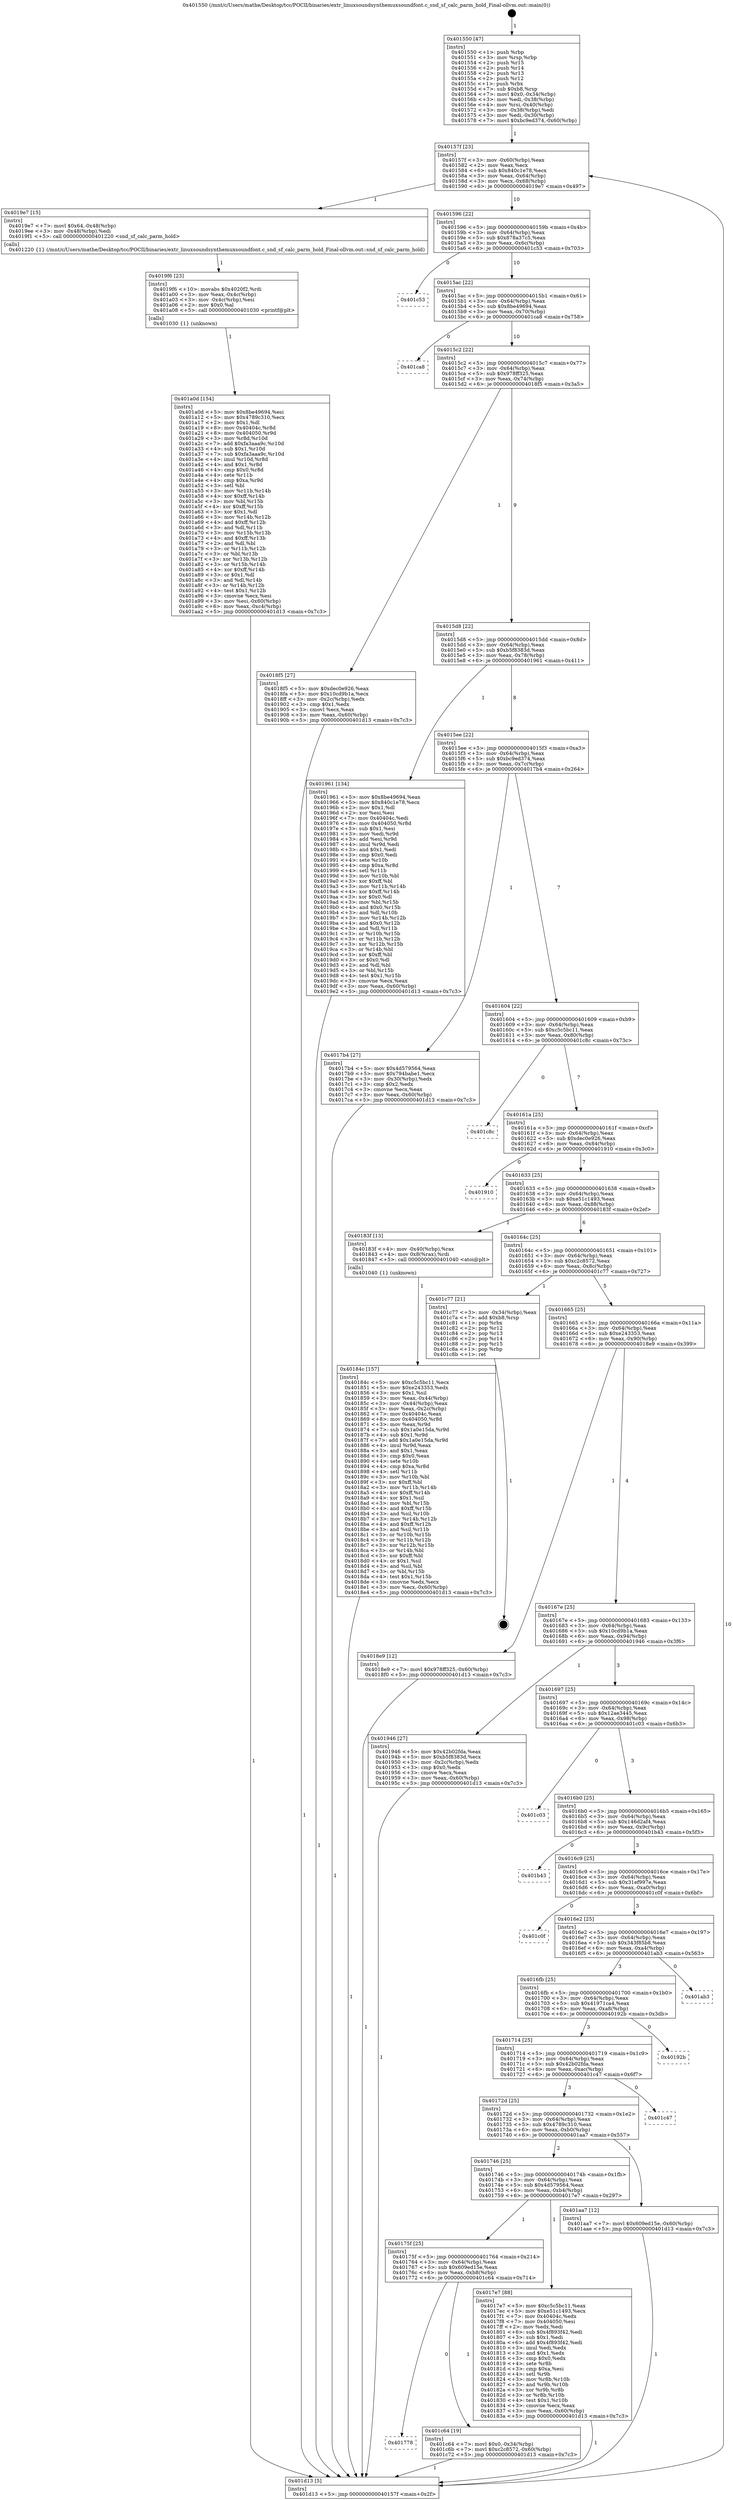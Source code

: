digraph "0x401550" {
  label = "0x401550 (/mnt/c/Users/mathe/Desktop/tcc/POCII/binaries/extr_linuxsoundsynthemuxsoundfont.c_snd_sf_calc_parm_hold_Final-ollvm.out::main(0))"
  labelloc = "t"
  node[shape=record]

  Entry [label="",width=0.3,height=0.3,shape=circle,fillcolor=black,style=filled]
  "0x40157f" [label="{
     0x40157f [23]\l
     | [instrs]\l
     &nbsp;&nbsp;0x40157f \<+3\>: mov -0x60(%rbp),%eax\l
     &nbsp;&nbsp;0x401582 \<+2\>: mov %eax,%ecx\l
     &nbsp;&nbsp;0x401584 \<+6\>: sub $0x840c1e78,%ecx\l
     &nbsp;&nbsp;0x40158a \<+3\>: mov %eax,-0x64(%rbp)\l
     &nbsp;&nbsp;0x40158d \<+3\>: mov %ecx,-0x68(%rbp)\l
     &nbsp;&nbsp;0x401590 \<+6\>: je 00000000004019e7 \<main+0x497\>\l
  }"]
  "0x4019e7" [label="{
     0x4019e7 [15]\l
     | [instrs]\l
     &nbsp;&nbsp;0x4019e7 \<+7\>: movl $0x64,-0x48(%rbp)\l
     &nbsp;&nbsp;0x4019ee \<+3\>: mov -0x48(%rbp),%edi\l
     &nbsp;&nbsp;0x4019f1 \<+5\>: call 0000000000401220 \<snd_sf_calc_parm_hold\>\l
     | [calls]\l
     &nbsp;&nbsp;0x401220 \{1\} (/mnt/c/Users/mathe/Desktop/tcc/POCII/binaries/extr_linuxsoundsynthemuxsoundfont.c_snd_sf_calc_parm_hold_Final-ollvm.out::snd_sf_calc_parm_hold)\l
  }"]
  "0x401596" [label="{
     0x401596 [22]\l
     | [instrs]\l
     &nbsp;&nbsp;0x401596 \<+5\>: jmp 000000000040159b \<main+0x4b\>\l
     &nbsp;&nbsp;0x40159b \<+3\>: mov -0x64(%rbp),%eax\l
     &nbsp;&nbsp;0x40159e \<+5\>: sub $0x878a37c5,%eax\l
     &nbsp;&nbsp;0x4015a3 \<+3\>: mov %eax,-0x6c(%rbp)\l
     &nbsp;&nbsp;0x4015a6 \<+6\>: je 0000000000401c53 \<main+0x703\>\l
  }"]
  Exit [label="",width=0.3,height=0.3,shape=circle,fillcolor=black,style=filled,peripheries=2]
  "0x401c53" [label="{
     0x401c53\l
  }", style=dashed]
  "0x4015ac" [label="{
     0x4015ac [22]\l
     | [instrs]\l
     &nbsp;&nbsp;0x4015ac \<+5\>: jmp 00000000004015b1 \<main+0x61\>\l
     &nbsp;&nbsp;0x4015b1 \<+3\>: mov -0x64(%rbp),%eax\l
     &nbsp;&nbsp;0x4015b4 \<+5\>: sub $0x8be49694,%eax\l
     &nbsp;&nbsp;0x4015b9 \<+3\>: mov %eax,-0x70(%rbp)\l
     &nbsp;&nbsp;0x4015bc \<+6\>: je 0000000000401ca8 \<main+0x758\>\l
  }"]
  "0x401778" [label="{
     0x401778\l
  }", style=dashed]
  "0x401ca8" [label="{
     0x401ca8\l
  }", style=dashed]
  "0x4015c2" [label="{
     0x4015c2 [22]\l
     | [instrs]\l
     &nbsp;&nbsp;0x4015c2 \<+5\>: jmp 00000000004015c7 \<main+0x77\>\l
     &nbsp;&nbsp;0x4015c7 \<+3\>: mov -0x64(%rbp),%eax\l
     &nbsp;&nbsp;0x4015ca \<+5\>: sub $0x978ff325,%eax\l
     &nbsp;&nbsp;0x4015cf \<+3\>: mov %eax,-0x74(%rbp)\l
     &nbsp;&nbsp;0x4015d2 \<+6\>: je 00000000004018f5 \<main+0x3a5\>\l
  }"]
  "0x401c64" [label="{
     0x401c64 [19]\l
     | [instrs]\l
     &nbsp;&nbsp;0x401c64 \<+7\>: movl $0x0,-0x34(%rbp)\l
     &nbsp;&nbsp;0x401c6b \<+7\>: movl $0xc2c8572,-0x60(%rbp)\l
     &nbsp;&nbsp;0x401c72 \<+5\>: jmp 0000000000401d13 \<main+0x7c3\>\l
  }"]
  "0x4018f5" [label="{
     0x4018f5 [27]\l
     | [instrs]\l
     &nbsp;&nbsp;0x4018f5 \<+5\>: mov $0xdec0e926,%eax\l
     &nbsp;&nbsp;0x4018fa \<+5\>: mov $0x10cd9b1a,%ecx\l
     &nbsp;&nbsp;0x4018ff \<+3\>: mov -0x2c(%rbp),%edx\l
     &nbsp;&nbsp;0x401902 \<+3\>: cmp $0x1,%edx\l
     &nbsp;&nbsp;0x401905 \<+3\>: cmovl %ecx,%eax\l
     &nbsp;&nbsp;0x401908 \<+3\>: mov %eax,-0x60(%rbp)\l
     &nbsp;&nbsp;0x40190b \<+5\>: jmp 0000000000401d13 \<main+0x7c3\>\l
  }"]
  "0x4015d8" [label="{
     0x4015d8 [22]\l
     | [instrs]\l
     &nbsp;&nbsp;0x4015d8 \<+5\>: jmp 00000000004015dd \<main+0x8d\>\l
     &nbsp;&nbsp;0x4015dd \<+3\>: mov -0x64(%rbp),%eax\l
     &nbsp;&nbsp;0x4015e0 \<+5\>: sub $0xb5f8383d,%eax\l
     &nbsp;&nbsp;0x4015e5 \<+3\>: mov %eax,-0x78(%rbp)\l
     &nbsp;&nbsp;0x4015e8 \<+6\>: je 0000000000401961 \<main+0x411\>\l
  }"]
  "0x401a0d" [label="{
     0x401a0d [154]\l
     | [instrs]\l
     &nbsp;&nbsp;0x401a0d \<+5\>: mov $0x8be49694,%esi\l
     &nbsp;&nbsp;0x401a12 \<+5\>: mov $0x4789c310,%ecx\l
     &nbsp;&nbsp;0x401a17 \<+2\>: mov $0x1,%dl\l
     &nbsp;&nbsp;0x401a19 \<+8\>: mov 0x40404c,%r8d\l
     &nbsp;&nbsp;0x401a21 \<+8\>: mov 0x404050,%r9d\l
     &nbsp;&nbsp;0x401a29 \<+3\>: mov %r8d,%r10d\l
     &nbsp;&nbsp;0x401a2c \<+7\>: add $0xfa3aaa9c,%r10d\l
     &nbsp;&nbsp;0x401a33 \<+4\>: sub $0x1,%r10d\l
     &nbsp;&nbsp;0x401a37 \<+7\>: sub $0xfa3aaa9c,%r10d\l
     &nbsp;&nbsp;0x401a3e \<+4\>: imul %r10d,%r8d\l
     &nbsp;&nbsp;0x401a42 \<+4\>: and $0x1,%r8d\l
     &nbsp;&nbsp;0x401a46 \<+4\>: cmp $0x0,%r8d\l
     &nbsp;&nbsp;0x401a4a \<+4\>: sete %r11b\l
     &nbsp;&nbsp;0x401a4e \<+4\>: cmp $0xa,%r9d\l
     &nbsp;&nbsp;0x401a52 \<+3\>: setl %bl\l
     &nbsp;&nbsp;0x401a55 \<+3\>: mov %r11b,%r14b\l
     &nbsp;&nbsp;0x401a58 \<+4\>: xor $0xff,%r14b\l
     &nbsp;&nbsp;0x401a5c \<+3\>: mov %bl,%r15b\l
     &nbsp;&nbsp;0x401a5f \<+4\>: xor $0xff,%r15b\l
     &nbsp;&nbsp;0x401a63 \<+3\>: xor $0x1,%dl\l
     &nbsp;&nbsp;0x401a66 \<+3\>: mov %r14b,%r12b\l
     &nbsp;&nbsp;0x401a69 \<+4\>: and $0xff,%r12b\l
     &nbsp;&nbsp;0x401a6d \<+3\>: and %dl,%r11b\l
     &nbsp;&nbsp;0x401a70 \<+3\>: mov %r15b,%r13b\l
     &nbsp;&nbsp;0x401a73 \<+4\>: and $0xff,%r13b\l
     &nbsp;&nbsp;0x401a77 \<+2\>: and %dl,%bl\l
     &nbsp;&nbsp;0x401a79 \<+3\>: or %r11b,%r12b\l
     &nbsp;&nbsp;0x401a7c \<+3\>: or %bl,%r13b\l
     &nbsp;&nbsp;0x401a7f \<+3\>: xor %r13b,%r12b\l
     &nbsp;&nbsp;0x401a82 \<+3\>: or %r15b,%r14b\l
     &nbsp;&nbsp;0x401a85 \<+4\>: xor $0xff,%r14b\l
     &nbsp;&nbsp;0x401a89 \<+3\>: or $0x1,%dl\l
     &nbsp;&nbsp;0x401a8c \<+3\>: and %dl,%r14b\l
     &nbsp;&nbsp;0x401a8f \<+3\>: or %r14b,%r12b\l
     &nbsp;&nbsp;0x401a92 \<+4\>: test $0x1,%r12b\l
     &nbsp;&nbsp;0x401a96 \<+3\>: cmovne %ecx,%esi\l
     &nbsp;&nbsp;0x401a99 \<+3\>: mov %esi,-0x60(%rbp)\l
     &nbsp;&nbsp;0x401a9c \<+6\>: mov %eax,-0xc4(%rbp)\l
     &nbsp;&nbsp;0x401aa2 \<+5\>: jmp 0000000000401d13 \<main+0x7c3\>\l
  }"]
  "0x401961" [label="{
     0x401961 [134]\l
     | [instrs]\l
     &nbsp;&nbsp;0x401961 \<+5\>: mov $0x8be49694,%eax\l
     &nbsp;&nbsp;0x401966 \<+5\>: mov $0x840c1e78,%ecx\l
     &nbsp;&nbsp;0x40196b \<+2\>: mov $0x1,%dl\l
     &nbsp;&nbsp;0x40196d \<+2\>: xor %esi,%esi\l
     &nbsp;&nbsp;0x40196f \<+7\>: mov 0x40404c,%edi\l
     &nbsp;&nbsp;0x401976 \<+8\>: mov 0x404050,%r8d\l
     &nbsp;&nbsp;0x40197e \<+3\>: sub $0x1,%esi\l
     &nbsp;&nbsp;0x401981 \<+3\>: mov %edi,%r9d\l
     &nbsp;&nbsp;0x401984 \<+3\>: add %esi,%r9d\l
     &nbsp;&nbsp;0x401987 \<+4\>: imul %r9d,%edi\l
     &nbsp;&nbsp;0x40198b \<+3\>: and $0x1,%edi\l
     &nbsp;&nbsp;0x40198e \<+3\>: cmp $0x0,%edi\l
     &nbsp;&nbsp;0x401991 \<+4\>: sete %r10b\l
     &nbsp;&nbsp;0x401995 \<+4\>: cmp $0xa,%r8d\l
     &nbsp;&nbsp;0x401999 \<+4\>: setl %r11b\l
     &nbsp;&nbsp;0x40199d \<+3\>: mov %r10b,%bl\l
     &nbsp;&nbsp;0x4019a0 \<+3\>: xor $0xff,%bl\l
     &nbsp;&nbsp;0x4019a3 \<+3\>: mov %r11b,%r14b\l
     &nbsp;&nbsp;0x4019a6 \<+4\>: xor $0xff,%r14b\l
     &nbsp;&nbsp;0x4019aa \<+3\>: xor $0x0,%dl\l
     &nbsp;&nbsp;0x4019ad \<+3\>: mov %bl,%r15b\l
     &nbsp;&nbsp;0x4019b0 \<+4\>: and $0x0,%r15b\l
     &nbsp;&nbsp;0x4019b4 \<+3\>: and %dl,%r10b\l
     &nbsp;&nbsp;0x4019b7 \<+3\>: mov %r14b,%r12b\l
     &nbsp;&nbsp;0x4019ba \<+4\>: and $0x0,%r12b\l
     &nbsp;&nbsp;0x4019be \<+3\>: and %dl,%r11b\l
     &nbsp;&nbsp;0x4019c1 \<+3\>: or %r10b,%r15b\l
     &nbsp;&nbsp;0x4019c4 \<+3\>: or %r11b,%r12b\l
     &nbsp;&nbsp;0x4019c7 \<+3\>: xor %r12b,%r15b\l
     &nbsp;&nbsp;0x4019ca \<+3\>: or %r14b,%bl\l
     &nbsp;&nbsp;0x4019cd \<+3\>: xor $0xff,%bl\l
     &nbsp;&nbsp;0x4019d0 \<+3\>: or $0x0,%dl\l
     &nbsp;&nbsp;0x4019d3 \<+2\>: and %dl,%bl\l
     &nbsp;&nbsp;0x4019d5 \<+3\>: or %bl,%r15b\l
     &nbsp;&nbsp;0x4019d8 \<+4\>: test $0x1,%r15b\l
     &nbsp;&nbsp;0x4019dc \<+3\>: cmovne %ecx,%eax\l
     &nbsp;&nbsp;0x4019df \<+3\>: mov %eax,-0x60(%rbp)\l
     &nbsp;&nbsp;0x4019e2 \<+5\>: jmp 0000000000401d13 \<main+0x7c3\>\l
  }"]
  "0x4015ee" [label="{
     0x4015ee [22]\l
     | [instrs]\l
     &nbsp;&nbsp;0x4015ee \<+5\>: jmp 00000000004015f3 \<main+0xa3\>\l
     &nbsp;&nbsp;0x4015f3 \<+3\>: mov -0x64(%rbp),%eax\l
     &nbsp;&nbsp;0x4015f6 \<+5\>: sub $0xbc9ed374,%eax\l
     &nbsp;&nbsp;0x4015fb \<+3\>: mov %eax,-0x7c(%rbp)\l
     &nbsp;&nbsp;0x4015fe \<+6\>: je 00000000004017b4 \<main+0x264\>\l
  }"]
  "0x4019f6" [label="{
     0x4019f6 [23]\l
     | [instrs]\l
     &nbsp;&nbsp;0x4019f6 \<+10\>: movabs $0x4020f2,%rdi\l
     &nbsp;&nbsp;0x401a00 \<+3\>: mov %eax,-0x4c(%rbp)\l
     &nbsp;&nbsp;0x401a03 \<+3\>: mov -0x4c(%rbp),%esi\l
     &nbsp;&nbsp;0x401a06 \<+2\>: mov $0x0,%al\l
     &nbsp;&nbsp;0x401a08 \<+5\>: call 0000000000401030 \<printf@plt\>\l
     | [calls]\l
     &nbsp;&nbsp;0x401030 \{1\} (unknown)\l
  }"]
  "0x4017b4" [label="{
     0x4017b4 [27]\l
     | [instrs]\l
     &nbsp;&nbsp;0x4017b4 \<+5\>: mov $0x4d579564,%eax\l
     &nbsp;&nbsp;0x4017b9 \<+5\>: mov $0x794babe1,%ecx\l
     &nbsp;&nbsp;0x4017be \<+3\>: mov -0x30(%rbp),%edx\l
     &nbsp;&nbsp;0x4017c1 \<+3\>: cmp $0x2,%edx\l
     &nbsp;&nbsp;0x4017c4 \<+3\>: cmovne %ecx,%eax\l
     &nbsp;&nbsp;0x4017c7 \<+3\>: mov %eax,-0x60(%rbp)\l
     &nbsp;&nbsp;0x4017ca \<+5\>: jmp 0000000000401d13 \<main+0x7c3\>\l
  }"]
  "0x401604" [label="{
     0x401604 [22]\l
     | [instrs]\l
     &nbsp;&nbsp;0x401604 \<+5\>: jmp 0000000000401609 \<main+0xb9\>\l
     &nbsp;&nbsp;0x401609 \<+3\>: mov -0x64(%rbp),%eax\l
     &nbsp;&nbsp;0x40160c \<+5\>: sub $0xc5c5bc11,%eax\l
     &nbsp;&nbsp;0x401611 \<+3\>: mov %eax,-0x80(%rbp)\l
     &nbsp;&nbsp;0x401614 \<+6\>: je 0000000000401c8c \<main+0x73c\>\l
  }"]
  "0x401d13" [label="{
     0x401d13 [5]\l
     | [instrs]\l
     &nbsp;&nbsp;0x401d13 \<+5\>: jmp 000000000040157f \<main+0x2f\>\l
  }"]
  "0x401550" [label="{
     0x401550 [47]\l
     | [instrs]\l
     &nbsp;&nbsp;0x401550 \<+1\>: push %rbp\l
     &nbsp;&nbsp;0x401551 \<+3\>: mov %rsp,%rbp\l
     &nbsp;&nbsp;0x401554 \<+2\>: push %r15\l
     &nbsp;&nbsp;0x401556 \<+2\>: push %r14\l
     &nbsp;&nbsp;0x401558 \<+2\>: push %r13\l
     &nbsp;&nbsp;0x40155a \<+2\>: push %r12\l
     &nbsp;&nbsp;0x40155c \<+1\>: push %rbx\l
     &nbsp;&nbsp;0x40155d \<+7\>: sub $0xb8,%rsp\l
     &nbsp;&nbsp;0x401564 \<+7\>: movl $0x0,-0x34(%rbp)\l
     &nbsp;&nbsp;0x40156b \<+3\>: mov %edi,-0x38(%rbp)\l
     &nbsp;&nbsp;0x40156e \<+4\>: mov %rsi,-0x40(%rbp)\l
     &nbsp;&nbsp;0x401572 \<+3\>: mov -0x38(%rbp),%edi\l
     &nbsp;&nbsp;0x401575 \<+3\>: mov %edi,-0x30(%rbp)\l
     &nbsp;&nbsp;0x401578 \<+7\>: movl $0xbc9ed374,-0x60(%rbp)\l
  }"]
  "0x40184c" [label="{
     0x40184c [157]\l
     | [instrs]\l
     &nbsp;&nbsp;0x40184c \<+5\>: mov $0xc5c5bc11,%ecx\l
     &nbsp;&nbsp;0x401851 \<+5\>: mov $0xe243353,%edx\l
     &nbsp;&nbsp;0x401856 \<+3\>: mov $0x1,%sil\l
     &nbsp;&nbsp;0x401859 \<+3\>: mov %eax,-0x44(%rbp)\l
     &nbsp;&nbsp;0x40185c \<+3\>: mov -0x44(%rbp),%eax\l
     &nbsp;&nbsp;0x40185f \<+3\>: mov %eax,-0x2c(%rbp)\l
     &nbsp;&nbsp;0x401862 \<+7\>: mov 0x40404c,%eax\l
     &nbsp;&nbsp;0x401869 \<+8\>: mov 0x404050,%r8d\l
     &nbsp;&nbsp;0x401871 \<+3\>: mov %eax,%r9d\l
     &nbsp;&nbsp;0x401874 \<+7\>: sub $0x1a0e15da,%r9d\l
     &nbsp;&nbsp;0x40187b \<+4\>: sub $0x1,%r9d\l
     &nbsp;&nbsp;0x40187f \<+7\>: add $0x1a0e15da,%r9d\l
     &nbsp;&nbsp;0x401886 \<+4\>: imul %r9d,%eax\l
     &nbsp;&nbsp;0x40188a \<+3\>: and $0x1,%eax\l
     &nbsp;&nbsp;0x40188d \<+3\>: cmp $0x0,%eax\l
     &nbsp;&nbsp;0x401890 \<+4\>: sete %r10b\l
     &nbsp;&nbsp;0x401894 \<+4\>: cmp $0xa,%r8d\l
     &nbsp;&nbsp;0x401898 \<+4\>: setl %r11b\l
     &nbsp;&nbsp;0x40189c \<+3\>: mov %r10b,%bl\l
     &nbsp;&nbsp;0x40189f \<+3\>: xor $0xff,%bl\l
     &nbsp;&nbsp;0x4018a2 \<+3\>: mov %r11b,%r14b\l
     &nbsp;&nbsp;0x4018a5 \<+4\>: xor $0xff,%r14b\l
     &nbsp;&nbsp;0x4018a9 \<+4\>: xor $0x1,%sil\l
     &nbsp;&nbsp;0x4018ad \<+3\>: mov %bl,%r15b\l
     &nbsp;&nbsp;0x4018b0 \<+4\>: and $0xff,%r15b\l
     &nbsp;&nbsp;0x4018b4 \<+3\>: and %sil,%r10b\l
     &nbsp;&nbsp;0x4018b7 \<+3\>: mov %r14b,%r12b\l
     &nbsp;&nbsp;0x4018ba \<+4\>: and $0xff,%r12b\l
     &nbsp;&nbsp;0x4018be \<+3\>: and %sil,%r11b\l
     &nbsp;&nbsp;0x4018c1 \<+3\>: or %r10b,%r15b\l
     &nbsp;&nbsp;0x4018c4 \<+3\>: or %r11b,%r12b\l
     &nbsp;&nbsp;0x4018c7 \<+3\>: xor %r12b,%r15b\l
     &nbsp;&nbsp;0x4018ca \<+3\>: or %r14b,%bl\l
     &nbsp;&nbsp;0x4018cd \<+3\>: xor $0xff,%bl\l
     &nbsp;&nbsp;0x4018d0 \<+4\>: or $0x1,%sil\l
     &nbsp;&nbsp;0x4018d4 \<+3\>: and %sil,%bl\l
     &nbsp;&nbsp;0x4018d7 \<+3\>: or %bl,%r15b\l
     &nbsp;&nbsp;0x4018da \<+4\>: test $0x1,%r15b\l
     &nbsp;&nbsp;0x4018de \<+3\>: cmovne %edx,%ecx\l
     &nbsp;&nbsp;0x4018e1 \<+3\>: mov %ecx,-0x60(%rbp)\l
     &nbsp;&nbsp;0x4018e4 \<+5\>: jmp 0000000000401d13 \<main+0x7c3\>\l
  }"]
  "0x401c8c" [label="{
     0x401c8c\l
  }", style=dashed]
  "0x40161a" [label="{
     0x40161a [25]\l
     | [instrs]\l
     &nbsp;&nbsp;0x40161a \<+5\>: jmp 000000000040161f \<main+0xcf\>\l
     &nbsp;&nbsp;0x40161f \<+3\>: mov -0x64(%rbp),%eax\l
     &nbsp;&nbsp;0x401622 \<+5\>: sub $0xdec0e926,%eax\l
     &nbsp;&nbsp;0x401627 \<+6\>: mov %eax,-0x84(%rbp)\l
     &nbsp;&nbsp;0x40162d \<+6\>: je 0000000000401910 \<main+0x3c0\>\l
  }"]
  "0x40175f" [label="{
     0x40175f [25]\l
     | [instrs]\l
     &nbsp;&nbsp;0x40175f \<+5\>: jmp 0000000000401764 \<main+0x214\>\l
     &nbsp;&nbsp;0x401764 \<+3\>: mov -0x64(%rbp),%eax\l
     &nbsp;&nbsp;0x401767 \<+5\>: sub $0x609ed15e,%eax\l
     &nbsp;&nbsp;0x40176c \<+6\>: mov %eax,-0xb8(%rbp)\l
     &nbsp;&nbsp;0x401772 \<+6\>: je 0000000000401c64 \<main+0x714\>\l
  }"]
  "0x401910" [label="{
     0x401910\l
  }", style=dashed]
  "0x401633" [label="{
     0x401633 [25]\l
     | [instrs]\l
     &nbsp;&nbsp;0x401633 \<+5\>: jmp 0000000000401638 \<main+0xe8\>\l
     &nbsp;&nbsp;0x401638 \<+3\>: mov -0x64(%rbp),%eax\l
     &nbsp;&nbsp;0x40163b \<+5\>: sub $0xe51c1493,%eax\l
     &nbsp;&nbsp;0x401640 \<+6\>: mov %eax,-0x88(%rbp)\l
     &nbsp;&nbsp;0x401646 \<+6\>: je 000000000040183f \<main+0x2ef\>\l
  }"]
  "0x4017e7" [label="{
     0x4017e7 [88]\l
     | [instrs]\l
     &nbsp;&nbsp;0x4017e7 \<+5\>: mov $0xc5c5bc11,%eax\l
     &nbsp;&nbsp;0x4017ec \<+5\>: mov $0xe51c1493,%ecx\l
     &nbsp;&nbsp;0x4017f1 \<+7\>: mov 0x40404c,%edx\l
     &nbsp;&nbsp;0x4017f8 \<+7\>: mov 0x404050,%esi\l
     &nbsp;&nbsp;0x4017ff \<+2\>: mov %edx,%edi\l
     &nbsp;&nbsp;0x401801 \<+6\>: sub $0x4f893f42,%edi\l
     &nbsp;&nbsp;0x401807 \<+3\>: sub $0x1,%edi\l
     &nbsp;&nbsp;0x40180a \<+6\>: add $0x4f893f42,%edi\l
     &nbsp;&nbsp;0x401810 \<+3\>: imul %edi,%edx\l
     &nbsp;&nbsp;0x401813 \<+3\>: and $0x1,%edx\l
     &nbsp;&nbsp;0x401816 \<+3\>: cmp $0x0,%edx\l
     &nbsp;&nbsp;0x401819 \<+4\>: sete %r8b\l
     &nbsp;&nbsp;0x40181d \<+3\>: cmp $0xa,%esi\l
     &nbsp;&nbsp;0x401820 \<+4\>: setl %r9b\l
     &nbsp;&nbsp;0x401824 \<+3\>: mov %r8b,%r10b\l
     &nbsp;&nbsp;0x401827 \<+3\>: and %r9b,%r10b\l
     &nbsp;&nbsp;0x40182a \<+3\>: xor %r9b,%r8b\l
     &nbsp;&nbsp;0x40182d \<+3\>: or %r8b,%r10b\l
     &nbsp;&nbsp;0x401830 \<+4\>: test $0x1,%r10b\l
     &nbsp;&nbsp;0x401834 \<+3\>: cmovne %ecx,%eax\l
     &nbsp;&nbsp;0x401837 \<+3\>: mov %eax,-0x60(%rbp)\l
     &nbsp;&nbsp;0x40183a \<+5\>: jmp 0000000000401d13 \<main+0x7c3\>\l
  }"]
  "0x40183f" [label="{
     0x40183f [13]\l
     | [instrs]\l
     &nbsp;&nbsp;0x40183f \<+4\>: mov -0x40(%rbp),%rax\l
     &nbsp;&nbsp;0x401843 \<+4\>: mov 0x8(%rax),%rdi\l
     &nbsp;&nbsp;0x401847 \<+5\>: call 0000000000401040 \<atoi@plt\>\l
     | [calls]\l
     &nbsp;&nbsp;0x401040 \{1\} (unknown)\l
  }"]
  "0x40164c" [label="{
     0x40164c [25]\l
     | [instrs]\l
     &nbsp;&nbsp;0x40164c \<+5\>: jmp 0000000000401651 \<main+0x101\>\l
     &nbsp;&nbsp;0x401651 \<+3\>: mov -0x64(%rbp),%eax\l
     &nbsp;&nbsp;0x401654 \<+5\>: sub $0xc2c8572,%eax\l
     &nbsp;&nbsp;0x401659 \<+6\>: mov %eax,-0x8c(%rbp)\l
     &nbsp;&nbsp;0x40165f \<+6\>: je 0000000000401c77 \<main+0x727\>\l
  }"]
  "0x401746" [label="{
     0x401746 [25]\l
     | [instrs]\l
     &nbsp;&nbsp;0x401746 \<+5\>: jmp 000000000040174b \<main+0x1fb\>\l
     &nbsp;&nbsp;0x40174b \<+3\>: mov -0x64(%rbp),%eax\l
     &nbsp;&nbsp;0x40174e \<+5\>: sub $0x4d579564,%eax\l
     &nbsp;&nbsp;0x401753 \<+6\>: mov %eax,-0xb4(%rbp)\l
     &nbsp;&nbsp;0x401759 \<+6\>: je 00000000004017e7 \<main+0x297\>\l
  }"]
  "0x401c77" [label="{
     0x401c77 [21]\l
     | [instrs]\l
     &nbsp;&nbsp;0x401c77 \<+3\>: mov -0x34(%rbp),%eax\l
     &nbsp;&nbsp;0x401c7a \<+7\>: add $0xb8,%rsp\l
     &nbsp;&nbsp;0x401c81 \<+1\>: pop %rbx\l
     &nbsp;&nbsp;0x401c82 \<+2\>: pop %r12\l
     &nbsp;&nbsp;0x401c84 \<+2\>: pop %r13\l
     &nbsp;&nbsp;0x401c86 \<+2\>: pop %r14\l
     &nbsp;&nbsp;0x401c88 \<+2\>: pop %r15\l
     &nbsp;&nbsp;0x401c8a \<+1\>: pop %rbp\l
     &nbsp;&nbsp;0x401c8b \<+1\>: ret\l
  }"]
  "0x401665" [label="{
     0x401665 [25]\l
     | [instrs]\l
     &nbsp;&nbsp;0x401665 \<+5\>: jmp 000000000040166a \<main+0x11a\>\l
     &nbsp;&nbsp;0x40166a \<+3\>: mov -0x64(%rbp),%eax\l
     &nbsp;&nbsp;0x40166d \<+5\>: sub $0xe243353,%eax\l
     &nbsp;&nbsp;0x401672 \<+6\>: mov %eax,-0x90(%rbp)\l
     &nbsp;&nbsp;0x401678 \<+6\>: je 00000000004018e9 \<main+0x399\>\l
  }"]
  "0x401aa7" [label="{
     0x401aa7 [12]\l
     | [instrs]\l
     &nbsp;&nbsp;0x401aa7 \<+7\>: movl $0x609ed15e,-0x60(%rbp)\l
     &nbsp;&nbsp;0x401aae \<+5\>: jmp 0000000000401d13 \<main+0x7c3\>\l
  }"]
  "0x4018e9" [label="{
     0x4018e9 [12]\l
     | [instrs]\l
     &nbsp;&nbsp;0x4018e9 \<+7\>: movl $0x978ff325,-0x60(%rbp)\l
     &nbsp;&nbsp;0x4018f0 \<+5\>: jmp 0000000000401d13 \<main+0x7c3\>\l
  }"]
  "0x40167e" [label="{
     0x40167e [25]\l
     | [instrs]\l
     &nbsp;&nbsp;0x40167e \<+5\>: jmp 0000000000401683 \<main+0x133\>\l
     &nbsp;&nbsp;0x401683 \<+3\>: mov -0x64(%rbp),%eax\l
     &nbsp;&nbsp;0x401686 \<+5\>: sub $0x10cd9b1a,%eax\l
     &nbsp;&nbsp;0x40168b \<+6\>: mov %eax,-0x94(%rbp)\l
     &nbsp;&nbsp;0x401691 \<+6\>: je 0000000000401946 \<main+0x3f6\>\l
  }"]
  "0x40172d" [label="{
     0x40172d [25]\l
     | [instrs]\l
     &nbsp;&nbsp;0x40172d \<+5\>: jmp 0000000000401732 \<main+0x1e2\>\l
     &nbsp;&nbsp;0x401732 \<+3\>: mov -0x64(%rbp),%eax\l
     &nbsp;&nbsp;0x401735 \<+5\>: sub $0x4789c310,%eax\l
     &nbsp;&nbsp;0x40173a \<+6\>: mov %eax,-0xb0(%rbp)\l
     &nbsp;&nbsp;0x401740 \<+6\>: je 0000000000401aa7 \<main+0x557\>\l
  }"]
  "0x401946" [label="{
     0x401946 [27]\l
     | [instrs]\l
     &nbsp;&nbsp;0x401946 \<+5\>: mov $0x42b02fda,%eax\l
     &nbsp;&nbsp;0x40194b \<+5\>: mov $0xb5f8383d,%ecx\l
     &nbsp;&nbsp;0x401950 \<+3\>: mov -0x2c(%rbp),%edx\l
     &nbsp;&nbsp;0x401953 \<+3\>: cmp $0x0,%edx\l
     &nbsp;&nbsp;0x401956 \<+3\>: cmove %ecx,%eax\l
     &nbsp;&nbsp;0x401959 \<+3\>: mov %eax,-0x60(%rbp)\l
     &nbsp;&nbsp;0x40195c \<+5\>: jmp 0000000000401d13 \<main+0x7c3\>\l
  }"]
  "0x401697" [label="{
     0x401697 [25]\l
     | [instrs]\l
     &nbsp;&nbsp;0x401697 \<+5\>: jmp 000000000040169c \<main+0x14c\>\l
     &nbsp;&nbsp;0x40169c \<+3\>: mov -0x64(%rbp),%eax\l
     &nbsp;&nbsp;0x40169f \<+5\>: sub $0x12ae3445,%eax\l
     &nbsp;&nbsp;0x4016a4 \<+6\>: mov %eax,-0x98(%rbp)\l
     &nbsp;&nbsp;0x4016aa \<+6\>: je 0000000000401c03 \<main+0x6b3\>\l
  }"]
  "0x401c47" [label="{
     0x401c47\l
  }", style=dashed]
  "0x401c03" [label="{
     0x401c03\l
  }", style=dashed]
  "0x4016b0" [label="{
     0x4016b0 [25]\l
     | [instrs]\l
     &nbsp;&nbsp;0x4016b0 \<+5\>: jmp 00000000004016b5 \<main+0x165\>\l
     &nbsp;&nbsp;0x4016b5 \<+3\>: mov -0x64(%rbp),%eax\l
     &nbsp;&nbsp;0x4016b8 \<+5\>: sub $0x146d2af4,%eax\l
     &nbsp;&nbsp;0x4016bd \<+6\>: mov %eax,-0x9c(%rbp)\l
     &nbsp;&nbsp;0x4016c3 \<+6\>: je 0000000000401b43 \<main+0x5f3\>\l
  }"]
  "0x401714" [label="{
     0x401714 [25]\l
     | [instrs]\l
     &nbsp;&nbsp;0x401714 \<+5\>: jmp 0000000000401719 \<main+0x1c9\>\l
     &nbsp;&nbsp;0x401719 \<+3\>: mov -0x64(%rbp),%eax\l
     &nbsp;&nbsp;0x40171c \<+5\>: sub $0x42b02fda,%eax\l
     &nbsp;&nbsp;0x401721 \<+6\>: mov %eax,-0xac(%rbp)\l
     &nbsp;&nbsp;0x401727 \<+6\>: je 0000000000401c47 \<main+0x6f7\>\l
  }"]
  "0x401b43" [label="{
     0x401b43\l
  }", style=dashed]
  "0x4016c9" [label="{
     0x4016c9 [25]\l
     | [instrs]\l
     &nbsp;&nbsp;0x4016c9 \<+5\>: jmp 00000000004016ce \<main+0x17e\>\l
     &nbsp;&nbsp;0x4016ce \<+3\>: mov -0x64(%rbp),%eax\l
     &nbsp;&nbsp;0x4016d1 \<+5\>: sub $0x31ef997e,%eax\l
     &nbsp;&nbsp;0x4016d6 \<+6\>: mov %eax,-0xa0(%rbp)\l
     &nbsp;&nbsp;0x4016dc \<+6\>: je 0000000000401c0f \<main+0x6bf\>\l
  }"]
  "0x40192b" [label="{
     0x40192b\l
  }", style=dashed]
  "0x401c0f" [label="{
     0x401c0f\l
  }", style=dashed]
  "0x4016e2" [label="{
     0x4016e2 [25]\l
     | [instrs]\l
     &nbsp;&nbsp;0x4016e2 \<+5\>: jmp 00000000004016e7 \<main+0x197\>\l
     &nbsp;&nbsp;0x4016e7 \<+3\>: mov -0x64(%rbp),%eax\l
     &nbsp;&nbsp;0x4016ea \<+5\>: sub $0x343f85b8,%eax\l
     &nbsp;&nbsp;0x4016ef \<+6\>: mov %eax,-0xa4(%rbp)\l
     &nbsp;&nbsp;0x4016f5 \<+6\>: je 0000000000401ab3 \<main+0x563\>\l
  }"]
  "0x4016fb" [label="{
     0x4016fb [25]\l
     | [instrs]\l
     &nbsp;&nbsp;0x4016fb \<+5\>: jmp 0000000000401700 \<main+0x1b0\>\l
     &nbsp;&nbsp;0x401700 \<+3\>: mov -0x64(%rbp),%eax\l
     &nbsp;&nbsp;0x401703 \<+5\>: sub $0x41971ca4,%eax\l
     &nbsp;&nbsp;0x401708 \<+6\>: mov %eax,-0xa8(%rbp)\l
     &nbsp;&nbsp;0x40170e \<+6\>: je 000000000040192b \<main+0x3db\>\l
  }"]
  "0x401ab3" [label="{
     0x401ab3\l
  }", style=dashed]
  Entry -> "0x401550" [label=" 1"]
  "0x40157f" -> "0x4019e7" [label=" 1"]
  "0x40157f" -> "0x401596" [label=" 10"]
  "0x401c77" -> Exit [label=" 1"]
  "0x401596" -> "0x401c53" [label=" 0"]
  "0x401596" -> "0x4015ac" [label=" 10"]
  "0x401c64" -> "0x401d13" [label=" 1"]
  "0x4015ac" -> "0x401ca8" [label=" 0"]
  "0x4015ac" -> "0x4015c2" [label=" 10"]
  "0x40175f" -> "0x401778" [label=" 0"]
  "0x4015c2" -> "0x4018f5" [label=" 1"]
  "0x4015c2" -> "0x4015d8" [label=" 9"]
  "0x40175f" -> "0x401c64" [label=" 1"]
  "0x4015d8" -> "0x401961" [label=" 1"]
  "0x4015d8" -> "0x4015ee" [label=" 8"]
  "0x401aa7" -> "0x401d13" [label=" 1"]
  "0x4015ee" -> "0x4017b4" [label=" 1"]
  "0x4015ee" -> "0x401604" [label=" 7"]
  "0x4017b4" -> "0x401d13" [label=" 1"]
  "0x401550" -> "0x40157f" [label=" 1"]
  "0x401d13" -> "0x40157f" [label=" 10"]
  "0x401a0d" -> "0x401d13" [label=" 1"]
  "0x401604" -> "0x401c8c" [label=" 0"]
  "0x401604" -> "0x40161a" [label=" 7"]
  "0x4019f6" -> "0x401a0d" [label=" 1"]
  "0x40161a" -> "0x401910" [label=" 0"]
  "0x40161a" -> "0x401633" [label=" 7"]
  "0x4019e7" -> "0x4019f6" [label=" 1"]
  "0x401633" -> "0x40183f" [label=" 1"]
  "0x401633" -> "0x40164c" [label=" 6"]
  "0x401961" -> "0x401d13" [label=" 1"]
  "0x40164c" -> "0x401c77" [label=" 1"]
  "0x40164c" -> "0x401665" [label=" 5"]
  "0x4018f5" -> "0x401d13" [label=" 1"]
  "0x401665" -> "0x4018e9" [label=" 1"]
  "0x401665" -> "0x40167e" [label=" 4"]
  "0x4018e9" -> "0x401d13" [label=" 1"]
  "0x40167e" -> "0x401946" [label=" 1"]
  "0x40167e" -> "0x401697" [label=" 3"]
  "0x40183f" -> "0x40184c" [label=" 1"]
  "0x401697" -> "0x401c03" [label=" 0"]
  "0x401697" -> "0x4016b0" [label=" 3"]
  "0x4017e7" -> "0x401d13" [label=" 1"]
  "0x4016b0" -> "0x401b43" [label=" 0"]
  "0x4016b0" -> "0x4016c9" [label=" 3"]
  "0x401746" -> "0x4017e7" [label=" 1"]
  "0x4016c9" -> "0x401c0f" [label=" 0"]
  "0x4016c9" -> "0x4016e2" [label=" 3"]
  "0x401946" -> "0x401d13" [label=" 1"]
  "0x4016e2" -> "0x401ab3" [label=" 0"]
  "0x4016e2" -> "0x4016fb" [label=" 3"]
  "0x40172d" -> "0x401746" [label=" 2"]
  "0x4016fb" -> "0x40192b" [label=" 0"]
  "0x4016fb" -> "0x401714" [label=" 3"]
  "0x401746" -> "0x40175f" [label=" 1"]
  "0x401714" -> "0x401c47" [label=" 0"]
  "0x401714" -> "0x40172d" [label=" 3"]
  "0x40184c" -> "0x401d13" [label=" 1"]
  "0x40172d" -> "0x401aa7" [label=" 1"]
}
